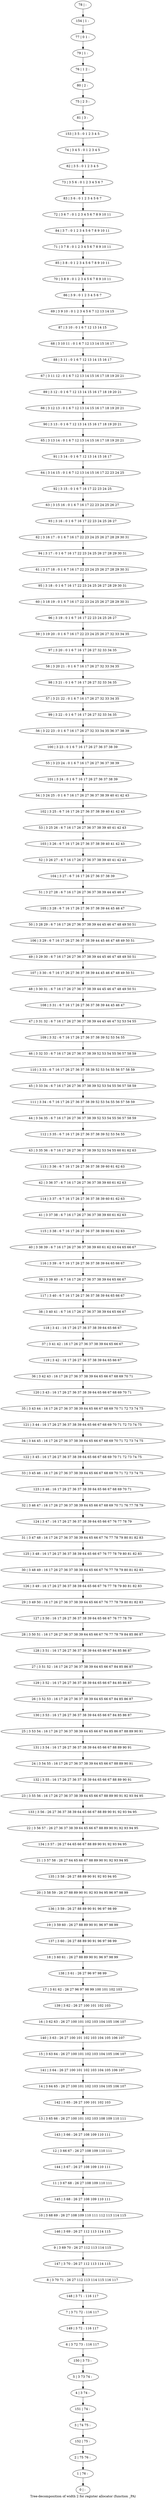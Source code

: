 digraph G {
graph [label="Tree-decomposition of width 2 for register allocator (function _PA)"]
0[label="0 | : "];
1[label="1 | 76 : "];
2[label="2 | 75 76 : "];
3[label="3 | 74 75 : "];
4[label="4 | 3 74 : "];
5[label="5 | 3 73 74 : "];
6[label="6 | 3 72 73 : 116 117 "];
7[label="7 | 3 71 72 : 116 117 "];
8[label="8 | 3 70 71 : 26 27 112 113 114 115 116 117 "];
9[label="9 | 3 69 70 : 26 27 112 113 114 115 "];
10[label="10 | 3 68 69 : 26 27 108 109 110 111 112 113 114 115 "];
11[label="11 | 3 67 68 : 26 27 108 109 110 111 "];
12[label="12 | 3 66 67 : 26 27 108 109 110 111 "];
13[label="13 | 3 65 66 : 26 27 100 101 102 103 108 109 110 111 "];
14[label="14 | 3 64 65 : 26 27 100 101 102 103 104 105 106 107 "];
15[label="15 | 3 63 64 : 26 27 100 101 102 103 104 105 106 107 "];
16[label="16 | 3 62 63 : 26 27 100 101 102 103 104 105 106 107 "];
17[label="17 | 3 61 62 : 26 27 96 97 98 99 100 101 102 103 "];
18[label="18 | 3 60 61 : 26 27 88 89 90 91 96 97 98 99 "];
19[label="19 | 3 59 60 : 26 27 88 89 90 91 96 97 98 99 "];
20[label="20 | 3 58 59 : 26 27 88 89 90 91 92 93 94 95 96 97 98 99 "];
21[label="21 | 3 57 58 : 26 27 64 65 66 67 88 89 90 91 92 93 94 95 "];
22[label="22 | 3 56 57 : 26 27 36 37 38 39 64 65 66 67 88 89 90 91 92 93 94 95 "];
23[label="23 | 3 55 56 : 16 17 26 27 36 37 38 39 64 65 66 67 88 89 90 91 92 93 94 95 "];
24[label="24 | 3 54 55 : 16 17 26 27 36 37 38 39 64 65 66 67 88 89 90 91 "];
25[label="25 | 3 53 54 : 16 17 26 27 36 37 38 39 64 65 66 67 84 85 86 87 88 89 90 91 "];
26[label="26 | 3 52 53 : 16 17 26 27 36 37 38 39 64 65 66 67 84 85 86 87 "];
27[label="27 | 3 51 52 : 16 17 26 27 36 37 38 39 64 65 66 67 84 85 86 87 "];
28[label="28 | 3 50 51 : 16 17 26 27 36 37 38 39 64 65 66 67 76 77 78 79 84 85 86 87 "];
29[label="29 | 3 49 50 : 16 17 26 27 36 37 38 39 64 65 66 67 76 77 78 79 80 81 82 83 "];
30[label="30 | 3 48 49 : 16 17 26 27 36 37 38 39 64 65 66 67 76 77 78 79 80 81 82 83 "];
31[label="31 | 3 47 48 : 16 17 26 27 36 37 38 39 64 65 66 67 76 77 78 79 80 81 82 83 "];
32[label="32 | 3 46 47 : 16 17 26 27 36 37 38 39 64 65 66 67 68 69 70 71 76 77 78 79 "];
33[label="33 | 3 45 46 : 16 17 26 27 36 37 38 39 64 65 66 67 68 69 70 71 72 73 74 75 "];
34[label="34 | 3 44 45 : 16 17 26 27 36 37 38 39 64 65 66 67 68 69 70 71 72 73 74 75 "];
35[label="35 | 3 43 44 : 16 17 26 27 36 37 38 39 64 65 66 67 68 69 70 71 72 73 74 75 "];
36[label="36 | 3 42 43 : 16 17 26 27 36 37 38 39 64 65 66 67 68 69 70 71 "];
37[label="37 | 3 41 42 : 16 17 26 27 36 37 38 39 64 65 66 67 "];
38[label="38 | 3 40 41 : 6 7 16 17 26 27 36 37 38 39 64 65 66 67 "];
39[label="39 | 3 39 40 : 6 7 16 17 26 27 36 37 38 39 64 65 66 67 "];
40[label="40 | 3 38 39 : 6 7 16 17 26 27 36 37 38 39 60 61 62 63 64 65 66 67 "];
41[label="41 | 3 37 38 : 6 7 16 17 26 27 36 37 38 39 60 61 62 63 "];
42[label="42 | 3 36 37 : 6 7 16 17 26 27 36 37 38 39 60 61 62 63 "];
43[label="43 | 3 35 36 : 6 7 16 17 26 27 36 37 38 39 52 53 54 55 60 61 62 63 "];
44[label="44 | 3 34 35 : 6 7 16 17 26 27 36 37 38 39 52 53 54 55 56 57 58 59 "];
45[label="45 | 3 33 34 : 6 7 16 17 26 27 36 37 38 39 52 53 54 55 56 57 58 59 "];
46[label="46 | 3 32 33 : 6 7 16 17 26 27 36 37 38 39 52 53 54 55 56 57 58 59 "];
47[label="47 | 3 31 32 : 6 7 16 17 26 27 36 37 38 39 44 45 46 47 52 53 54 55 "];
48[label="48 | 3 30 31 : 6 7 16 17 26 27 36 37 38 39 44 45 46 47 48 49 50 51 "];
49[label="49 | 3 29 30 : 6 7 16 17 26 27 36 37 38 39 44 45 46 47 48 49 50 51 "];
50[label="50 | 3 28 29 : 6 7 16 17 26 27 36 37 38 39 44 45 46 47 48 49 50 51 "];
51[label="51 | 3 27 28 : 6 7 16 17 26 27 36 37 38 39 44 45 46 47 "];
52[label="52 | 3 26 27 : 6 7 16 17 26 27 36 37 38 39 40 41 42 43 "];
53[label="53 | 3 25 26 : 6 7 16 17 26 27 36 37 38 39 40 41 42 43 "];
54[label="54 | 3 24 25 : 0 1 6 7 16 17 26 27 36 37 38 39 40 41 42 43 "];
55[label="55 | 3 23 24 : 0 1 6 7 16 17 26 27 36 37 38 39 "];
56[label="56 | 3 22 23 : 0 1 6 7 16 17 26 27 32 33 34 35 36 37 38 39 "];
57[label="57 | 3 21 22 : 0 1 6 7 16 17 26 27 32 33 34 35 "];
58[label="58 | 3 20 21 : 0 1 6 7 16 17 26 27 32 33 34 35 "];
59[label="59 | 3 19 20 : 0 1 6 7 16 17 22 23 24 25 26 27 32 33 34 35 "];
60[label="60 | 3 18 19 : 0 1 6 7 16 17 22 23 24 25 26 27 28 29 30 31 "];
61[label="61 | 3 17 18 : 0 1 6 7 16 17 22 23 24 25 26 27 28 29 30 31 "];
62[label="62 | 3 16 17 : 0 1 6 7 16 17 22 23 24 25 26 27 28 29 30 31 "];
63[label="63 | 3 15 16 : 0 1 6 7 16 17 22 23 24 25 26 27 "];
64[label="64 | 3 14 15 : 0 1 6 7 12 13 14 15 16 17 22 23 24 25 "];
65[label="65 | 3 13 14 : 0 1 6 7 12 13 14 15 16 17 18 19 20 21 "];
66[label="66 | 3 12 13 : 0 1 6 7 12 13 14 15 16 17 18 19 20 21 "];
67[label="67 | 3 11 12 : 0 1 6 7 12 13 14 15 16 17 18 19 20 21 "];
68[label="68 | 3 10 11 : 0 1 6 7 12 13 14 15 16 17 "];
69[label="69 | 3 9 10 : 0 1 2 3 4 5 6 7 12 13 14 15 "];
70[label="70 | 3 8 9 : 0 1 2 3 4 5 6 7 8 9 10 11 "];
71[label="71 | 3 7 8 : 0 1 2 3 4 5 6 7 8 9 10 11 "];
72[label="72 | 3 6 7 : 0 1 2 3 4 5 6 7 8 9 10 11 "];
73[label="73 | 3 5 6 : 0 1 2 3 4 5 6 7 "];
74[label="74 | 3 4 5 : 0 1 2 3 4 5 "];
75[label="75 | 2 3 : "];
76[label="76 | 1 2 : "];
77[label="77 | 0 1 : "];
78[label="78 | : "];
79[label="79 | 1 : "];
80[label="80 | 2 : "];
81[label="81 | 3 : "];
82[label="82 | 3 5 : 0 1 2 3 4 5 "];
83[label="83 | 3 6 : 0 1 2 3 4 5 6 7 "];
84[label="84 | 3 7 : 0 1 2 3 4 5 6 7 8 9 10 11 "];
85[label="85 | 3 8 : 0 1 2 3 4 5 6 7 8 9 10 11 "];
86[label="86 | 3 9 : 0 1 2 3 4 5 6 7 "];
87[label="87 | 3 10 : 0 1 6 7 12 13 14 15 "];
88[label="88 | 3 11 : 0 1 6 7 12 13 14 15 16 17 "];
89[label="89 | 3 12 : 0 1 6 7 12 13 14 15 16 17 18 19 20 21 "];
90[label="90 | 3 13 : 0 1 6 7 12 13 14 15 16 17 18 19 20 21 "];
91[label="91 | 3 14 : 0 1 6 7 12 13 14 15 16 17 "];
92[label="92 | 3 15 : 0 1 6 7 16 17 22 23 24 25 "];
93[label="93 | 3 16 : 0 1 6 7 16 17 22 23 24 25 26 27 "];
94[label="94 | 3 17 : 0 1 6 7 16 17 22 23 24 25 26 27 28 29 30 31 "];
95[label="95 | 3 18 : 0 1 6 7 16 17 22 23 24 25 26 27 28 29 30 31 "];
96[label="96 | 3 19 : 0 1 6 7 16 17 22 23 24 25 26 27 "];
97[label="97 | 3 20 : 0 1 6 7 16 17 26 27 32 33 34 35 "];
98[label="98 | 3 21 : 0 1 6 7 16 17 26 27 32 33 34 35 "];
99[label="99 | 3 22 : 0 1 6 7 16 17 26 27 32 33 34 35 "];
100[label="100 | 3 23 : 0 1 6 7 16 17 26 27 36 37 38 39 "];
101[label="101 | 3 24 : 0 1 6 7 16 17 26 27 36 37 38 39 "];
102[label="102 | 3 25 : 6 7 16 17 26 27 36 37 38 39 40 41 42 43 "];
103[label="103 | 3 26 : 6 7 16 17 26 27 36 37 38 39 40 41 42 43 "];
104[label="104 | 3 27 : 6 7 16 17 26 27 36 37 38 39 "];
105[label="105 | 3 28 : 6 7 16 17 26 27 36 37 38 39 44 45 46 47 "];
106[label="106 | 3 29 : 6 7 16 17 26 27 36 37 38 39 44 45 46 47 48 49 50 51 "];
107[label="107 | 3 30 : 6 7 16 17 26 27 36 37 38 39 44 45 46 47 48 49 50 51 "];
108[label="108 | 3 31 : 6 7 16 17 26 27 36 37 38 39 44 45 46 47 "];
109[label="109 | 3 32 : 6 7 16 17 26 27 36 37 38 39 52 53 54 55 "];
110[label="110 | 3 33 : 6 7 16 17 26 27 36 37 38 39 52 53 54 55 56 57 58 59 "];
111[label="111 | 3 34 : 6 7 16 17 26 27 36 37 38 39 52 53 54 55 56 57 58 59 "];
112[label="112 | 3 35 : 6 7 16 17 26 27 36 37 38 39 52 53 54 55 "];
113[label="113 | 3 36 : 6 7 16 17 26 27 36 37 38 39 60 61 62 63 "];
114[label="114 | 3 37 : 6 7 16 17 26 27 36 37 38 39 60 61 62 63 "];
115[label="115 | 3 38 : 6 7 16 17 26 27 36 37 38 39 60 61 62 63 "];
116[label="116 | 3 39 : 6 7 16 17 26 27 36 37 38 39 64 65 66 67 "];
117[label="117 | 3 40 : 6 7 16 17 26 27 36 37 38 39 64 65 66 67 "];
118[label="118 | 3 41 : 16 17 26 27 36 37 38 39 64 65 66 67 "];
119[label="119 | 3 42 : 16 17 26 27 36 37 38 39 64 65 66 67 "];
120[label="120 | 3 43 : 16 17 26 27 36 37 38 39 64 65 66 67 68 69 70 71 "];
121[label="121 | 3 44 : 16 17 26 27 36 37 38 39 64 65 66 67 68 69 70 71 72 73 74 75 "];
122[label="122 | 3 45 : 16 17 26 27 36 37 38 39 64 65 66 67 68 69 70 71 72 73 74 75 "];
123[label="123 | 3 46 : 16 17 26 27 36 37 38 39 64 65 66 67 68 69 70 71 "];
124[label="124 | 3 47 : 16 17 26 27 36 37 38 39 64 65 66 67 76 77 78 79 "];
125[label="125 | 3 48 : 16 17 26 27 36 37 38 39 64 65 66 67 76 77 78 79 80 81 82 83 "];
126[label="126 | 3 49 : 16 17 26 27 36 37 38 39 64 65 66 67 76 77 78 79 80 81 82 83 "];
127[label="127 | 3 50 : 16 17 26 27 36 37 38 39 64 65 66 67 76 77 78 79 "];
128[label="128 | 3 51 : 16 17 26 27 36 37 38 39 64 65 66 67 84 85 86 87 "];
129[label="129 | 3 52 : 16 17 26 27 36 37 38 39 64 65 66 67 84 85 86 87 "];
130[label="130 | 3 53 : 16 17 26 27 36 37 38 39 64 65 66 67 84 85 86 87 "];
131[label="131 | 3 54 : 16 17 26 27 36 37 38 39 64 65 66 67 88 89 90 91 "];
132[label="132 | 3 55 : 16 17 26 27 36 37 38 39 64 65 66 67 88 89 90 91 "];
133[label="133 | 3 56 : 26 27 36 37 38 39 64 65 66 67 88 89 90 91 92 93 94 95 "];
134[label="134 | 3 57 : 26 27 64 65 66 67 88 89 90 91 92 93 94 95 "];
135[label="135 | 3 58 : 26 27 88 89 90 91 92 93 94 95 "];
136[label="136 | 3 59 : 26 27 88 89 90 91 96 97 98 99 "];
137[label="137 | 3 60 : 26 27 88 89 90 91 96 97 98 99 "];
138[label="138 | 3 61 : 26 27 96 97 98 99 "];
139[label="139 | 3 62 : 26 27 100 101 102 103 "];
140[label="140 | 3 63 : 26 27 100 101 102 103 104 105 106 107 "];
141[label="141 | 3 64 : 26 27 100 101 102 103 104 105 106 107 "];
142[label="142 | 3 65 : 26 27 100 101 102 103 "];
143[label="143 | 3 66 : 26 27 108 109 110 111 "];
144[label="144 | 3 67 : 26 27 108 109 110 111 "];
145[label="145 | 3 68 : 26 27 108 109 110 111 "];
146[label="146 | 3 69 : 26 27 112 113 114 115 "];
147[label="147 | 3 70 : 26 27 112 113 114 115 "];
148[label="148 | 3 71 : 116 117 "];
149[label="149 | 3 72 : 116 117 "];
150[label="150 | 3 73 : "];
151[label="151 | 74 : "];
152[label="152 | 75 : "];
153[label="153 | 3 5 : 0 1 2 3 4 5 "];
154[label="154 | 1 : "];
78->154 ;
154->77 ;
77->79 ;
79->76 ;
76->80 ;
80->75 ;
75->81 ;
81->153 ;
153->74 ;
74->82 ;
82->73 ;
73->83 ;
83->72 ;
72->84 ;
84->71 ;
71->85 ;
85->70 ;
70->86 ;
86->69 ;
69->87 ;
87->68 ;
68->88 ;
88->67 ;
67->89 ;
89->66 ;
66->90 ;
90->65 ;
65->91 ;
91->64 ;
64->92 ;
92->63 ;
63->93 ;
93->62 ;
62->94 ;
94->61 ;
61->95 ;
95->60 ;
60->96 ;
96->59 ;
59->97 ;
97->58 ;
58->98 ;
98->57 ;
57->99 ;
99->56 ;
56->100 ;
100->55 ;
55->101 ;
101->54 ;
54->102 ;
102->53 ;
53->103 ;
103->52 ;
52->104 ;
104->51 ;
51->105 ;
105->50 ;
50->106 ;
106->49 ;
49->107 ;
107->48 ;
48->108 ;
108->47 ;
47->109 ;
109->46 ;
46->110 ;
110->45 ;
45->111 ;
111->44 ;
44->112 ;
112->43 ;
43->113 ;
113->42 ;
42->114 ;
114->41 ;
41->115 ;
115->40 ;
40->116 ;
116->39 ;
39->117 ;
117->38 ;
38->118 ;
118->37 ;
37->119 ;
119->36 ;
36->120 ;
120->35 ;
35->121 ;
121->34 ;
34->122 ;
122->33 ;
33->123 ;
123->32 ;
32->124 ;
124->31 ;
31->125 ;
125->30 ;
30->126 ;
126->29 ;
29->127 ;
127->28 ;
28->128 ;
128->27 ;
27->129 ;
129->26 ;
26->130 ;
130->25 ;
25->131 ;
131->24 ;
24->132 ;
132->23 ;
23->133 ;
133->22 ;
22->134 ;
134->21 ;
21->135 ;
135->20 ;
20->136 ;
136->19 ;
19->137 ;
137->18 ;
18->138 ;
138->17 ;
17->139 ;
139->16 ;
16->140 ;
140->15 ;
15->141 ;
141->14 ;
14->142 ;
142->13 ;
13->143 ;
143->12 ;
12->144 ;
144->11 ;
11->145 ;
145->10 ;
10->146 ;
146->9 ;
9->147 ;
147->8 ;
8->148 ;
148->7 ;
7->149 ;
149->6 ;
6->150 ;
150->5 ;
5->4 ;
4->151 ;
151->3 ;
3->152 ;
152->2 ;
2->1 ;
1->0 ;
}
